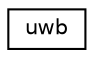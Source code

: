 digraph "Graphical Class Hierarchy"
{
 // LATEX_PDF_SIZE
  edge [fontname="Helvetica",fontsize="10",labelfontname="Helvetica",labelfontsize="10"];
  node [fontname="Helvetica",fontsize="10",shape=record];
  rankdir="LR";
  Node0 [label="uwb",height=0.2,width=0.4,color="black", fillcolor="white", style="filled",URL="$unionuwb.html",tooltip=" "];
}
